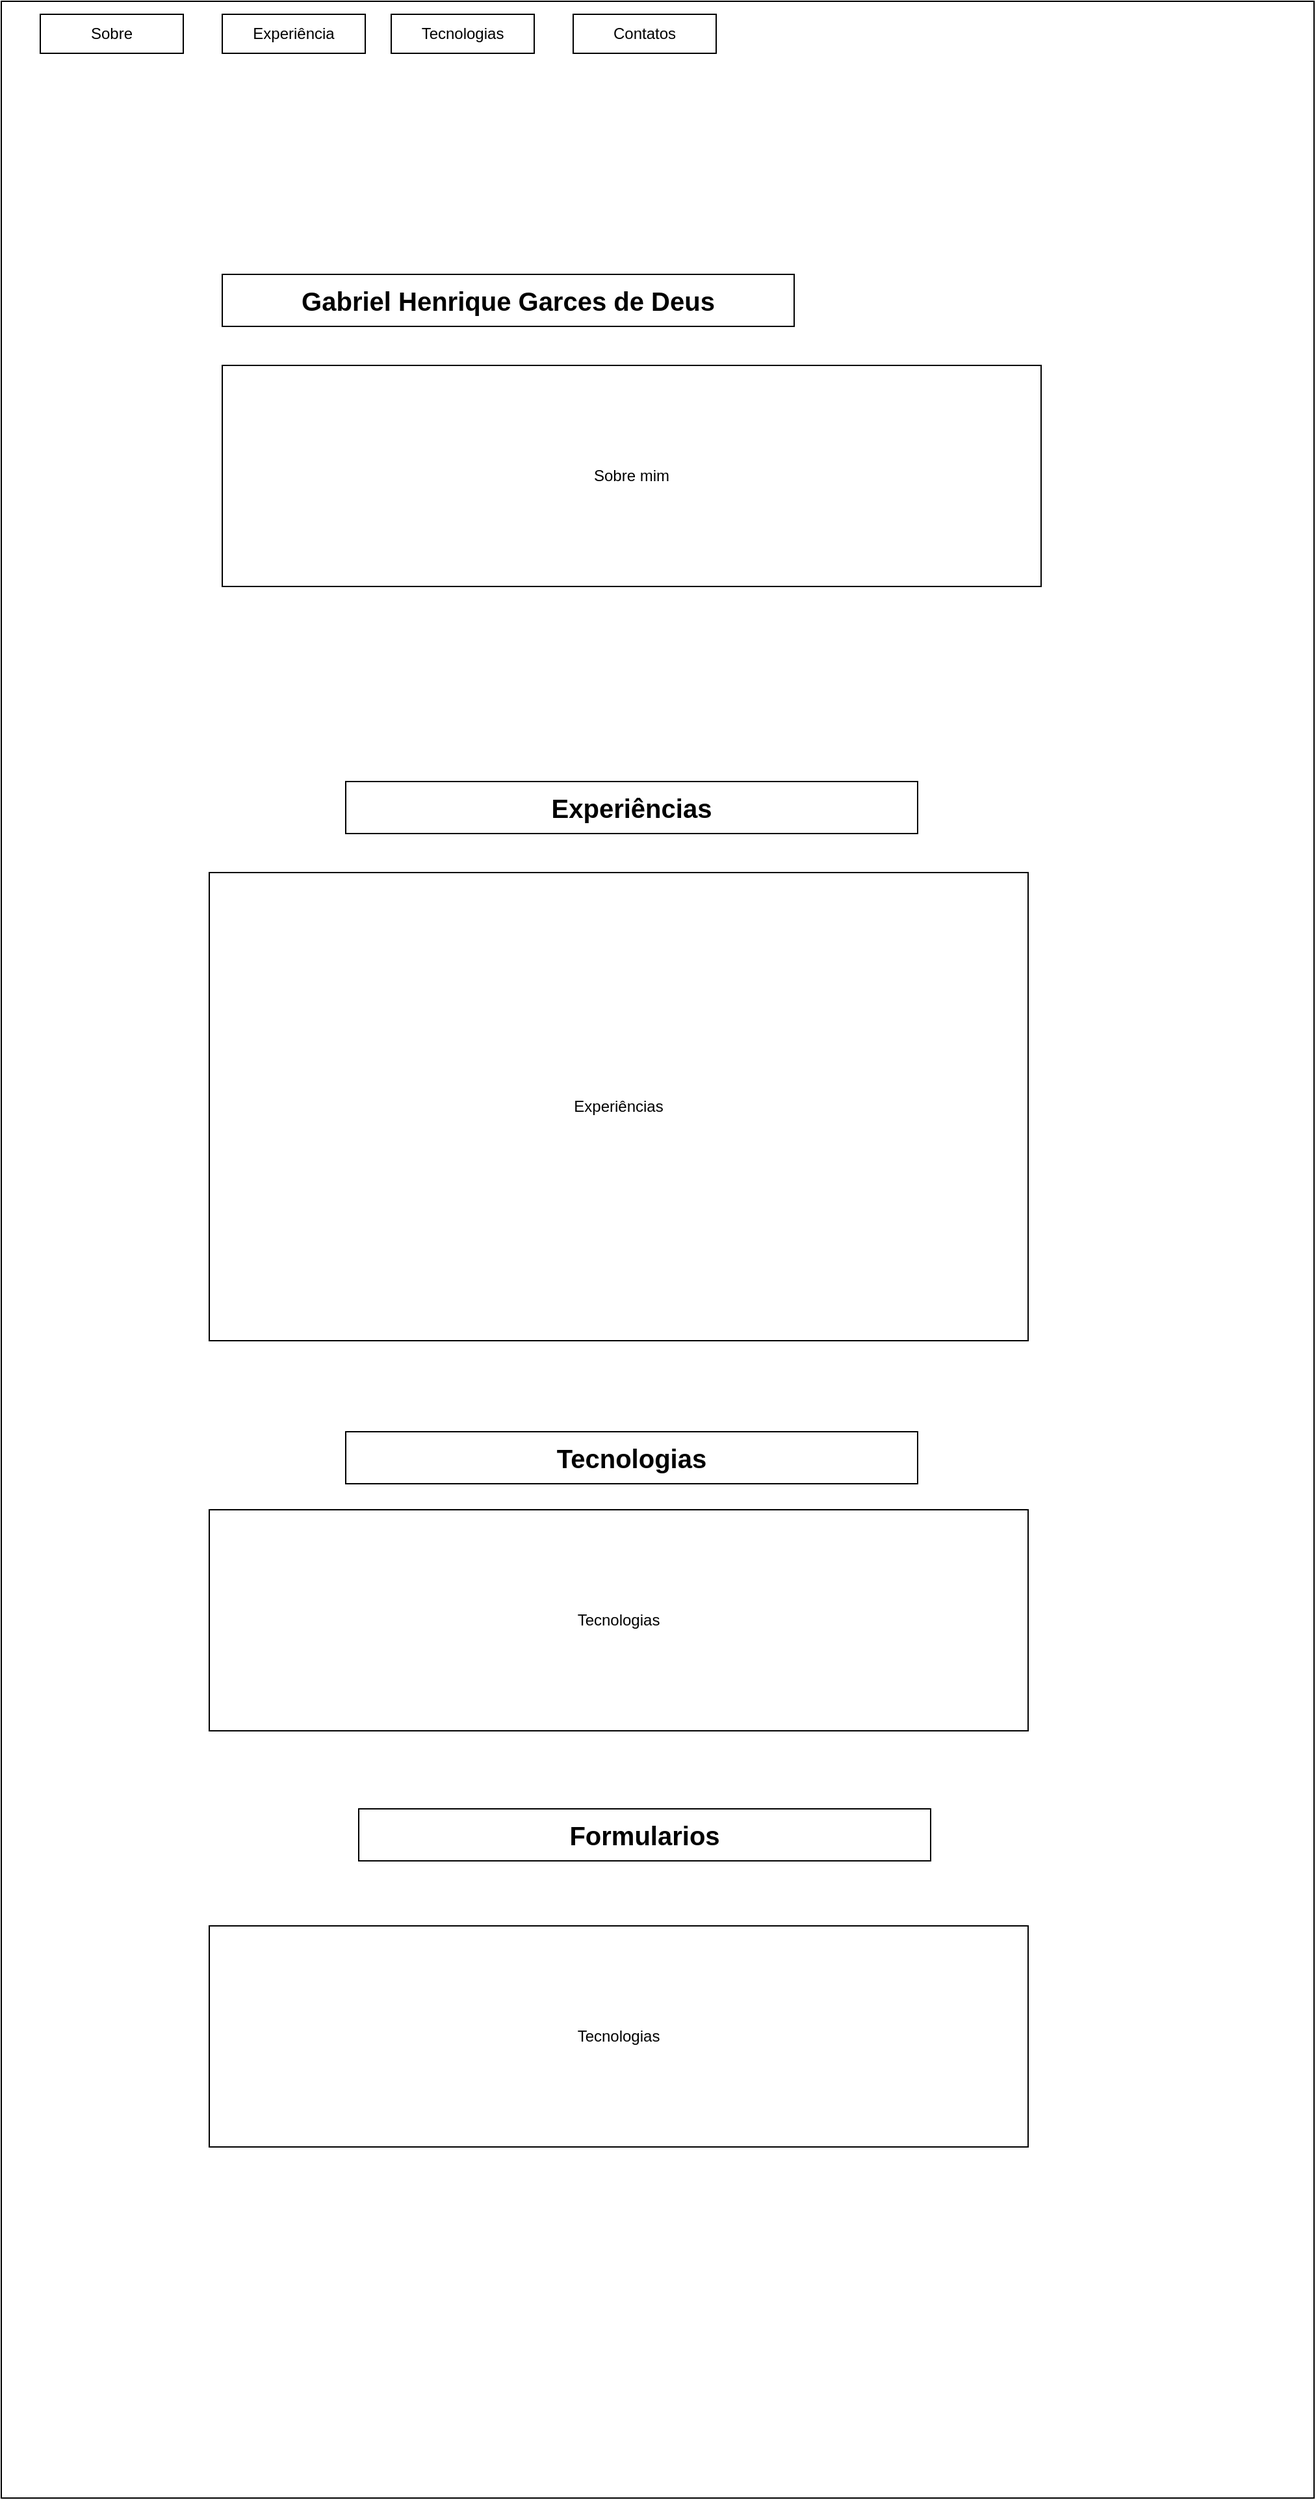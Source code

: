 <mxfile version="24.0.4" type="device">
  <diagram name="Página-1" id="2B79RSk6jgvxgmXU9Ig3">
    <mxGraphModel dx="1114" dy="656" grid="1" gridSize="10" guides="1" tooltips="1" connect="1" arrows="1" fold="1" page="1" pageScale="1" pageWidth="100000000" pageHeight="1000000000000" math="0" shadow="0">
      <root>
        <mxCell id="0" />
        <mxCell id="1" parent="0" />
        <mxCell id="rhO1CwY7Jy7VaBYDxE07-9" value="" style="rounded=0;whiteSpace=wrap;html=1;" parent="1" vertex="1">
          <mxGeometry x="220" y="260" width="1010" height="1920" as="geometry" />
        </mxCell>
        <mxCell id="rhO1CwY7Jy7VaBYDxE07-15" value="&lt;b&gt;&lt;font style=&quot;font-size: 20px;&quot;&gt;Gabriel Henrique Garces de Deus&lt;/font&gt;&lt;/b&gt;" style="rounded=0;whiteSpace=wrap;html=1;" parent="1" vertex="1">
          <mxGeometry x="390" y="470" width="440" height="40" as="geometry" />
        </mxCell>
        <mxCell id="rhO1CwY7Jy7VaBYDxE07-17" value="Sobre mim" style="rounded=0;whiteSpace=wrap;html=1;" parent="1" vertex="1">
          <mxGeometry x="390" y="540" width="630" height="170" as="geometry" />
        </mxCell>
        <mxCell id="J-3hdwi9G3d5iy-5qDj6-2" value="Sobre" style="rounded=0;whiteSpace=wrap;html=1;" vertex="1" parent="1">
          <mxGeometry x="250" y="270" width="110" height="30" as="geometry" />
        </mxCell>
        <mxCell id="J-3hdwi9G3d5iy-5qDj6-6" value="Experiência" style="rounded=0;whiteSpace=wrap;html=1;" vertex="1" parent="1">
          <mxGeometry x="390" y="270" width="110" height="30" as="geometry" />
        </mxCell>
        <mxCell id="J-3hdwi9G3d5iy-5qDj6-7" value="Tecnologias" style="rounded=0;whiteSpace=wrap;html=1;" vertex="1" parent="1">
          <mxGeometry x="520" y="270" width="110" height="30" as="geometry" />
        </mxCell>
        <mxCell id="J-3hdwi9G3d5iy-5qDj6-8" value="Contatos" style="rounded=0;whiteSpace=wrap;html=1;" vertex="1" parent="1">
          <mxGeometry x="660" y="270" width="110" height="30" as="geometry" />
        </mxCell>
        <mxCell id="J-3hdwi9G3d5iy-5qDj6-10" value="&lt;b&gt;&lt;font style=&quot;font-size: 20px;&quot;&gt;Experiências&lt;/font&gt;&lt;/b&gt;" style="rounded=0;whiteSpace=wrap;html=1;" vertex="1" parent="1">
          <mxGeometry x="485" y="860" width="440" height="40" as="geometry" />
        </mxCell>
        <mxCell id="J-3hdwi9G3d5iy-5qDj6-11" value="Experiências" style="rounded=0;whiteSpace=wrap;html=1;" vertex="1" parent="1">
          <mxGeometry x="380" y="930" width="630" height="360" as="geometry" />
        </mxCell>
        <mxCell id="J-3hdwi9G3d5iy-5qDj6-13" value="&lt;b&gt;&lt;font style=&quot;font-size: 20px;&quot;&gt;Tecnologias&lt;/font&gt;&lt;/b&gt;" style="rounded=0;whiteSpace=wrap;html=1;" vertex="1" parent="1">
          <mxGeometry x="485" y="1360" width="440" height="40" as="geometry" />
        </mxCell>
        <mxCell id="J-3hdwi9G3d5iy-5qDj6-14" value="Tecnologias" style="rounded=0;whiteSpace=wrap;html=1;" vertex="1" parent="1">
          <mxGeometry x="380" y="1420" width="630" height="170" as="geometry" />
        </mxCell>
        <mxCell id="J-3hdwi9G3d5iy-5qDj6-15" value="&lt;b&gt;&lt;font style=&quot;font-size: 20px;&quot;&gt;Formularios&lt;/font&gt;&lt;/b&gt;" style="rounded=0;whiteSpace=wrap;html=1;" vertex="1" parent="1">
          <mxGeometry x="495" y="1650" width="440" height="40" as="geometry" />
        </mxCell>
        <mxCell id="J-3hdwi9G3d5iy-5qDj6-16" value="Tecnologias" style="rounded=0;whiteSpace=wrap;html=1;" vertex="1" parent="1">
          <mxGeometry x="380" y="1740" width="630" height="170" as="geometry" />
        </mxCell>
      </root>
    </mxGraphModel>
  </diagram>
</mxfile>
